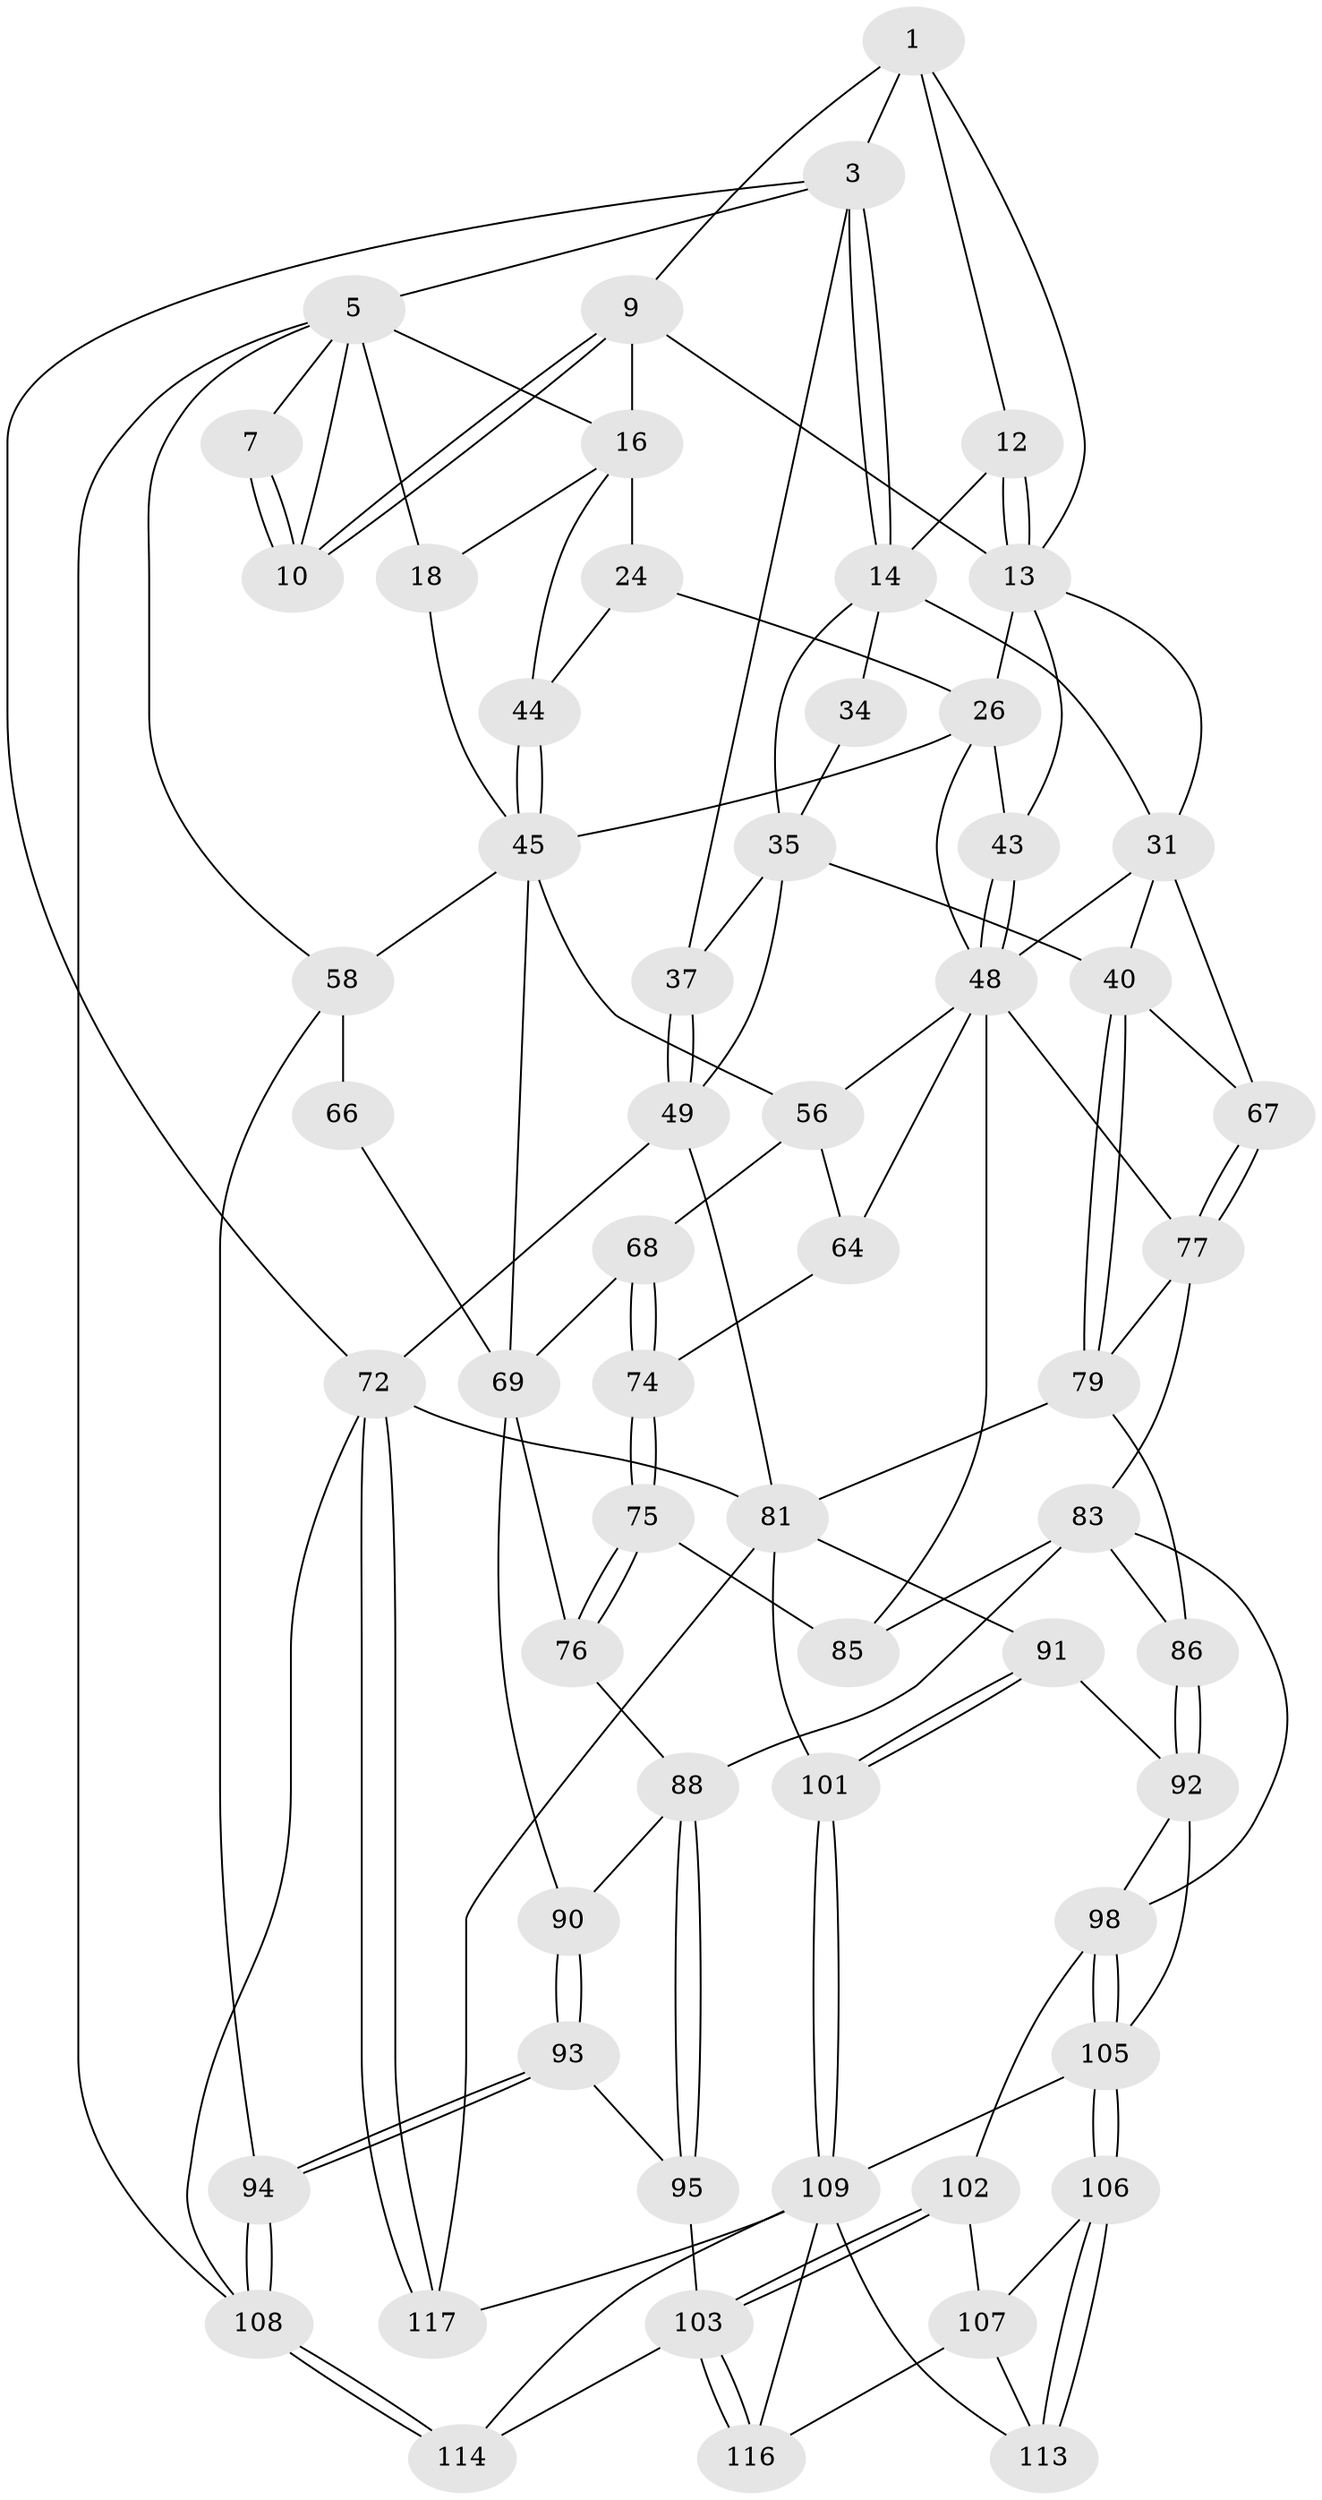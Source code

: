 // original degree distribution, {3: 0.025, 4: 0.2, 6: 0.2, 5: 0.575}
// Generated by graph-tools (version 1.1) at 2025/21/03/04/25 18:21:30]
// undirected, 60 vertices, 141 edges
graph export_dot {
graph [start="1"]
  node [color=gray90,style=filled];
  1 [pos="+0.732185720235193+0",super="+2+8"];
  3 [pos="+1+0",super="+4"];
  5 [pos="+0+0",super="+6+19"];
  7 [pos="+0.5558250920170793+0"];
  9 [pos="+0.49714498068178586+0.1282408328833715",super="+20"];
  10 [pos="+0.4933925117773643+0.03787414152138994"];
  12 [pos="+0.6611543327730545+0.07591552866979893"];
  13 [pos="+0.5470410178849939+0.16918630575955163",super="+22"];
  14 [pos="+0.9918234655729694+0",super="+33+15"];
  16 [pos="+0.21406829418086343+0",super="+21+17"];
  18 [pos="+0+0.2575384976889079"];
  24 [pos="+0.333291876430516+0.17666807653593877",super="+29"];
  26 [pos="+0.4050546648840192+0.312347913364689",super="+27"];
  31 [pos="+0.6510340987196499+0.2514303933844053",super="+42"];
  34 [pos="+0.754294811517766+0.21403800877991416"];
  35 [pos="+0.8701573137225181+0.29921010243056345",super="+38+36"];
  37 [pos="+1+0"];
  40 [pos="+0.8216343067450429+0.40959701134179477",super="+41"];
  43 [pos="+0.5033940861511754+0.300328208006483"];
  44 [pos="+0.20637451776836538+0.3058706735721141"];
  45 [pos="+0.20979351288876333+0.3634176527340809",super="+46+55"];
  48 [pos="+0.5337293780477832+0.4316362606661838",super="+52"];
  49 [pos="+1+0.2907210892802746",super="+50"];
  56 [pos="+0.28841498171168595+0.4193072066080651",super="+65"];
  58 [pos="+0.09577453933409226+0.4276904456632171",super="+61+59"];
  64 [pos="+0.3272806199421972+0.4751457056632888"];
  66 [pos="+0.06685153197022821+0.5839008069812418"];
  67 [pos="+0.6698963683505385+0.4940344041942925"];
  68 [pos="+0.27767184026314945+0.4977183532404962"];
  69 [pos="+0.2131984877914439+0.4329710528432014",super="+70"];
  72 [pos="+1+1",super="+73"];
  74 [pos="+0.2811050732646399+0.5287249234565378"];
  75 [pos="+0.2717865847028413+0.5896251123927463"];
  76 [pos="+0.26715274989537247+0.5915279435035053"];
  77 [pos="+0.6690623181945394+0.5071229663924955",super="+78"];
  79 [pos="+0.7676385444152143+0.6048063534751774",super="+80"];
  81 [pos="+0.8480240565768213+0.6573577799402763",super="+82+96"];
  83 [pos="+0.5084620750054293+0.6221401885344559",super="+84"];
  85 [pos="+0.37754859351082926+0.577859831827936"];
  86 [pos="+0.5826026894452548+0.6509755261350508"];
  88 [pos="+0.2900804317910592+0.755036934221386",super="+89"];
  90 [pos="+0.12300696312561223+0.60767654769185"];
  91 [pos="+0.7237807835808803+0.7707386660172144"];
  92 [pos="+0.6342148983796064+0.7567606967132541",super="+97"];
  93 [pos="+0.14348412643742747+0.7462431668421465"];
  94 [pos="+0+1"];
  95 [pos="+0.2513523630828295+0.7973056823353916"];
  98 [pos="+0.4343989914086866+0.745959505208777",super="+99"];
  101 [pos="+0.7790758222096346+0.8771985167298207"];
  102 [pos="+0.44250605546678856+0.8433144093793116"];
  103 [pos="+0.3583740614580451+0.894116238581472",super="+104"];
  105 [pos="+0.5683438084209455+0.8235349458961382",super="+112"];
  106 [pos="+0.5080150506433914+0.8544277795638061"];
  107 [pos="+0.47013634504643154+0.8672069102677658",super="+115"];
  108 [pos="+0+1"];
  109 [pos="+0.7631327924527829+0.903455913828214",super="+110"];
  113 [pos="+0.5996043169197807+0.9144599549407608"];
  114 [pos="+0.08075734552674682+1"];
  116 [pos="+0.5062719159880134+1"];
  117 [pos="+0.9196875326916858+1"];
  1 -- 3;
  1 -- 12;
  1 -- 13;
  1 -- 9;
  3 -- 14;
  3 -- 14;
  3 -- 72;
  3 -- 5;
  3 -- 37;
  5 -- 108;
  5 -- 16;
  5 -- 10;
  5 -- 7;
  5 -- 18;
  5 -- 58;
  7 -- 10;
  7 -- 10;
  9 -- 10;
  9 -- 10;
  9 -- 16;
  9 -- 13;
  12 -- 13;
  12 -- 13;
  12 -- 14;
  13 -- 26;
  13 -- 43;
  13 -- 31;
  14 -- 34 [weight=2];
  14 -- 35;
  14 -- 31;
  16 -- 24 [weight=2];
  16 -- 18;
  16 -- 44;
  18 -- 45;
  24 -- 44;
  24 -- 26;
  26 -- 43;
  26 -- 45;
  26 -- 48;
  31 -- 48;
  31 -- 67;
  31 -- 40;
  34 -- 35;
  35 -- 49 [weight=2];
  35 -- 37;
  35 -- 40;
  37 -- 49;
  37 -- 49;
  40 -- 79;
  40 -- 79;
  40 -- 67;
  43 -- 48;
  43 -- 48;
  44 -- 45;
  44 -- 45;
  45 -- 58;
  45 -- 69;
  45 -- 56;
  48 -- 64;
  48 -- 85;
  48 -- 56;
  48 -- 77;
  49 -- 81;
  49 -- 72;
  56 -- 64;
  56 -- 68;
  58 -- 66 [weight=2];
  58 -- 94;
  64 -- 74;
  66 -- 69;
  67 -- 77;
  67 -- 77;
  68 -- 69;
  68 -- 74;
  68 -- 74;
  69 -- 90;
  69 -- 76;
  72 -- 117;
  72 -- 117;
  72 -- 108;
  72 -- 81;
  74 -- 75;
  74 -- 75;
  75 -- 76;
  75 -- 76;
  75 -- 85;
  76 -- 88;
  77 -- 83;
  77 -- 79;
  79 -- 81;
  79 -- 86;
  81 -- 91;
  81 -- 101;
  81 -- 117;
  83 -- 86;
  83 -- 88;
  83 -- 85;
  83 -- 98;
  86 -- 92;
  86 -- 92;
  88 -- 95;
  88 -- 95;
  88 -- 90;
  90 -- 93;
  90 -- 93;
  91 -- 92;
  91 -- 101;
  91 -- 101;
  92 -- 98;
  92 -- 105;
  93 -- 94;
  93 -- 94;
  93 -- 95;
  94 -- 108;
  94 -- 108;
  95 -- 103;
  98 -- 105;
  98 -- 105;
  98 -- 102;
  101 -- 109;
  101 -- 109;
  102 -- 103;
  102 -- 103;
  102 -- 107;
  103 -- 116;
  103 -- 116;
  103 -- 114;
  105 -- 106;
  105 -- 106;
  105 -- 109;
  106 -- 107;
  106 -- 113;
  106 -- 113;
  107 -- 113;
  107 -- 116;
  108 -- 114;
  108 -- 114;
  109 -- 113;
  109 -- 114;
  109 -- 116;
  109 -- 117;
}
